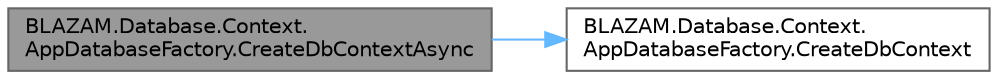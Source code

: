 digraph "BLAZAM.Database.Context.AppDatabaseFactory.CreateDbContextAsync"
{
 // LATEX_PDF_SIZE
  bgcolor="transparent";
  edge [fontname=Helvetica,fontsize=10,labelfontname=Helvetica,labelfontsize=10];
  node [fontname=Helvetica,fontsize=10,shape=box,height=0.2,width=0.4];
  rankdir="LR";
  Node1 [id="Node000001",label="BLAZAM.Database.Context.\lAppDatabaseFactory.CreateDbContextAsync",height=0.2,width=0.4,color="gray40", fillcolor="grey60", style="filled", fontcolor="black",tooltip="Async call to CreateDbContext"];
  Node1 -> Node2 [id="edge1_Node000001_Node000002",color="steelblue1",style="solid",tooltip=" "];
  Node2 [id="Node000002",label="BLAZAM.Database.Context.\lAppDatabaseFactory.CreateDbContext",height=0.2,width=0.4,color="grey40", fillcolor="white", style="filled",URL="$class_b_l_a_z_a_m_1_1_database_1_1_context_1_1_app_database_factory.html#af510f5ac0769d1fee380783b1fbf85c8",tooltip="Creates a new application DbContext based on the configured DatabaseType and DBConnectionString in ap..."];
}
